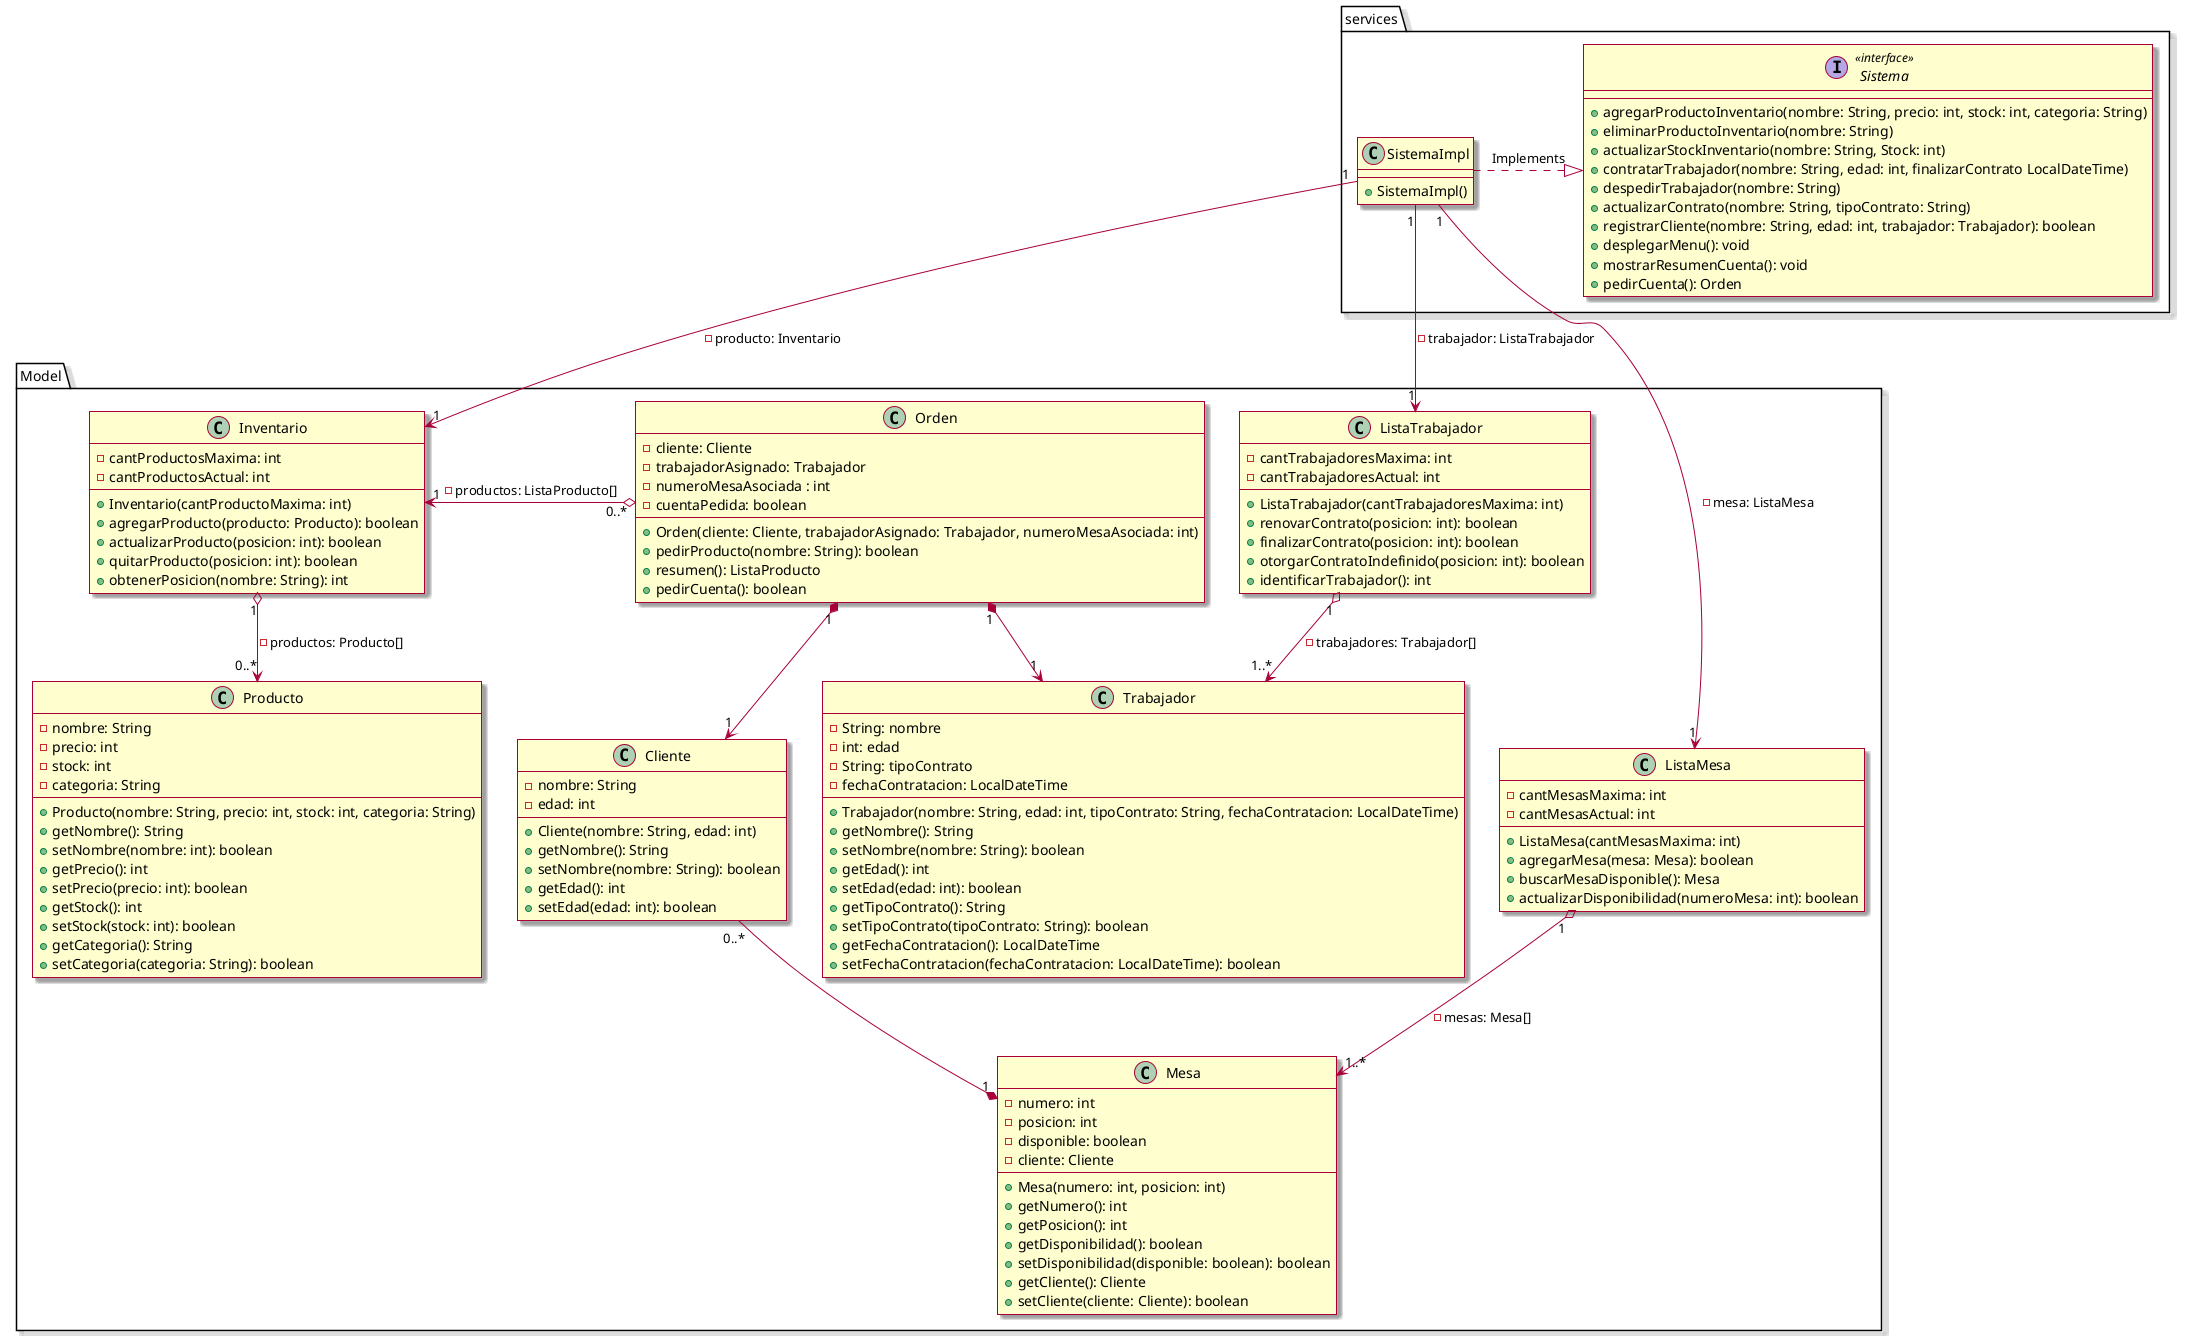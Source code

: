 @startuml
skin rose

package "services" {

    interface Sistema <<interface>> {

        +agregarProductoInventario(nombre: String, precio: int, stock: int, categoria: String)
        +eliminarProductoInventario(nombre: String)
        +actualizarStockInventario(nombre: String, Stock: int)
        +contratarTrabajador(nombre: String, edad: int, finalizarContrato LocalDateTime)
        +despedirTrabajador(nombre: String)
        +actualizarContrato(nombre: String, tipoContrato: String)
        +registrarCliente(nombre: String, edad: int, trabajador: Trabajador): boolean
        +desplegarMenu(): void
        +mostrarResumenCuenta(): void
        +pedirCuenta(): Orden

    }

    class SistemaImpl{

        +SistemaImpl()
    }

    Sistema <|.left. SistemaImpl: Implements
}


package "Model" {

    class Orden {

        -cliente: Cliente
        -trabajadorAsignado: Trabajador
        -numeroMesaAsociada : int
        -cuentaPedida: boolean

        +Orden(cliente: Cliente, trabajadorAsignado: Trabajador, numeroMesaAsociada: int)
        +pedirProducto(nombre: String): boolean
        +resumen(): ListaProducto
        +pedirCuenta(): boolean
    }

    Orden "0..*" o-left-> "1" Inventario: -productos: ListaProducto[]
    Orden "1" *--> "1" Cliente
    Orden "1" *--> "1" Trabajador

    class ListaMesa {

        -cantMesasMaxima: int
        -cantMesasActual: int

        +ListaMesa(cantMesasMaxima: int)
        +agregarMesa(mesa: Mesa): boolean
        +buscarMesaDisponible(): Mesa
        +actualizarDisponibilidad(numeroMesa: int): boolean
    }

    class Mesa {

        -numero: int
        -posicion: int
        -disponible: boolean
        -cliente: Cliente

        +Mesa(numero: int, posicion: int)
        +getNumero(): int
        +getPosicion(): int
        +getDisponibilidad(): boolean
        +setDisponibilidad(disponible: boolean): boolean
        +getCliente(): Cliente
        +setCliente(cliente: Cliente): boolean
    }

    class Cliente {

        -nombre: String
        -edad: int

        +Cliente(nombre: String, edad: int)
        +getNombre(): String
        +setNombre(nombre: String): boolean
        +getEdad(): int
        +setEdad(edad: int): boolean
    }

    Mesa "1" *-up- "0..*" Cliente
    ListaMesa "1" o--> "1..*" Mesa: -mesas: Mesa[]
    SistemaImpl "1" --> "1" ListaMesa: -mesa: ListaMesa

    class ListaTrabajador {

        -cantTrabajadoresMaxima: int
        -cantTrabajadoresActual: int

        +ListaTrabajador(cantTrabajadoresMaxima: int)
        +renovarContrato(posicion: int): boolean
        +finalizarContrato(posicion: int): boolean
        +otorgarContratoIndefinido(posicion: int): boolean
        +identificarTrabajador(): int
    }

    class Trabajador {

        -String: nombre
        -int: edad
        -String: tipoContrato
        -fechaContratacion: LocalDateTime

        +Trabajador(nombre: String, edad: int, tipoContrato: String, fechaContratacion: LocalDateTime)
        +getNombre(): String
        +setNombre(nombre: String): boolean
        +getEdad(): int
        +setEdad(edad: int): boolean
        +getTipoContrato(): String
        +setTipoContrato(tipoContrato: String): boolean
        +getFechaContratacion(): LocalDateTime
        +setFechaContratacion(fechaContratacion: LocalDateTime): boolean
    }

    ListaTrabajador "1" o--> "1..*" Trabajador: -trabajadores: Trabajador[]
    SistemaImpl "1" --> "1" ListaTrabajador: -trabajador: ListaTrabajador

    class Inventario {

            -cantProductosMaxima: int
            -cantProductosActual: int

            +Inventario(cantProductoMaxima: int)
            +agregarProducto(producto: Producto): boolean
            +actualizarProducto(posicion: int): boolean
            +quitarProducto(posicion: int): boolean
            +obtenerPosicion(nombre: String): int
        }

        class Producto {

            -nombre: String
            -precio: int
            -stock: int
            -categoria: String

            +Producto(nombre: String, precio: int, stock: int, categoria: String)
            +getNombre(): String
            +setNombre(nombre: int): boolean
            +getPrecio(): int
            +setPrecio(precio: int): boolean
            +getStock(): int
            +setStock(stock: int): boolean
            +getCategoria(): String
            +setCategoria(categoria: String): boolean
        }

        Inventario "1" o--> "0..*" Producto: -productos: Producto[]
        SistemaImpl "1" --> "1" Inventario: -producto: Inventario
}
@enduml